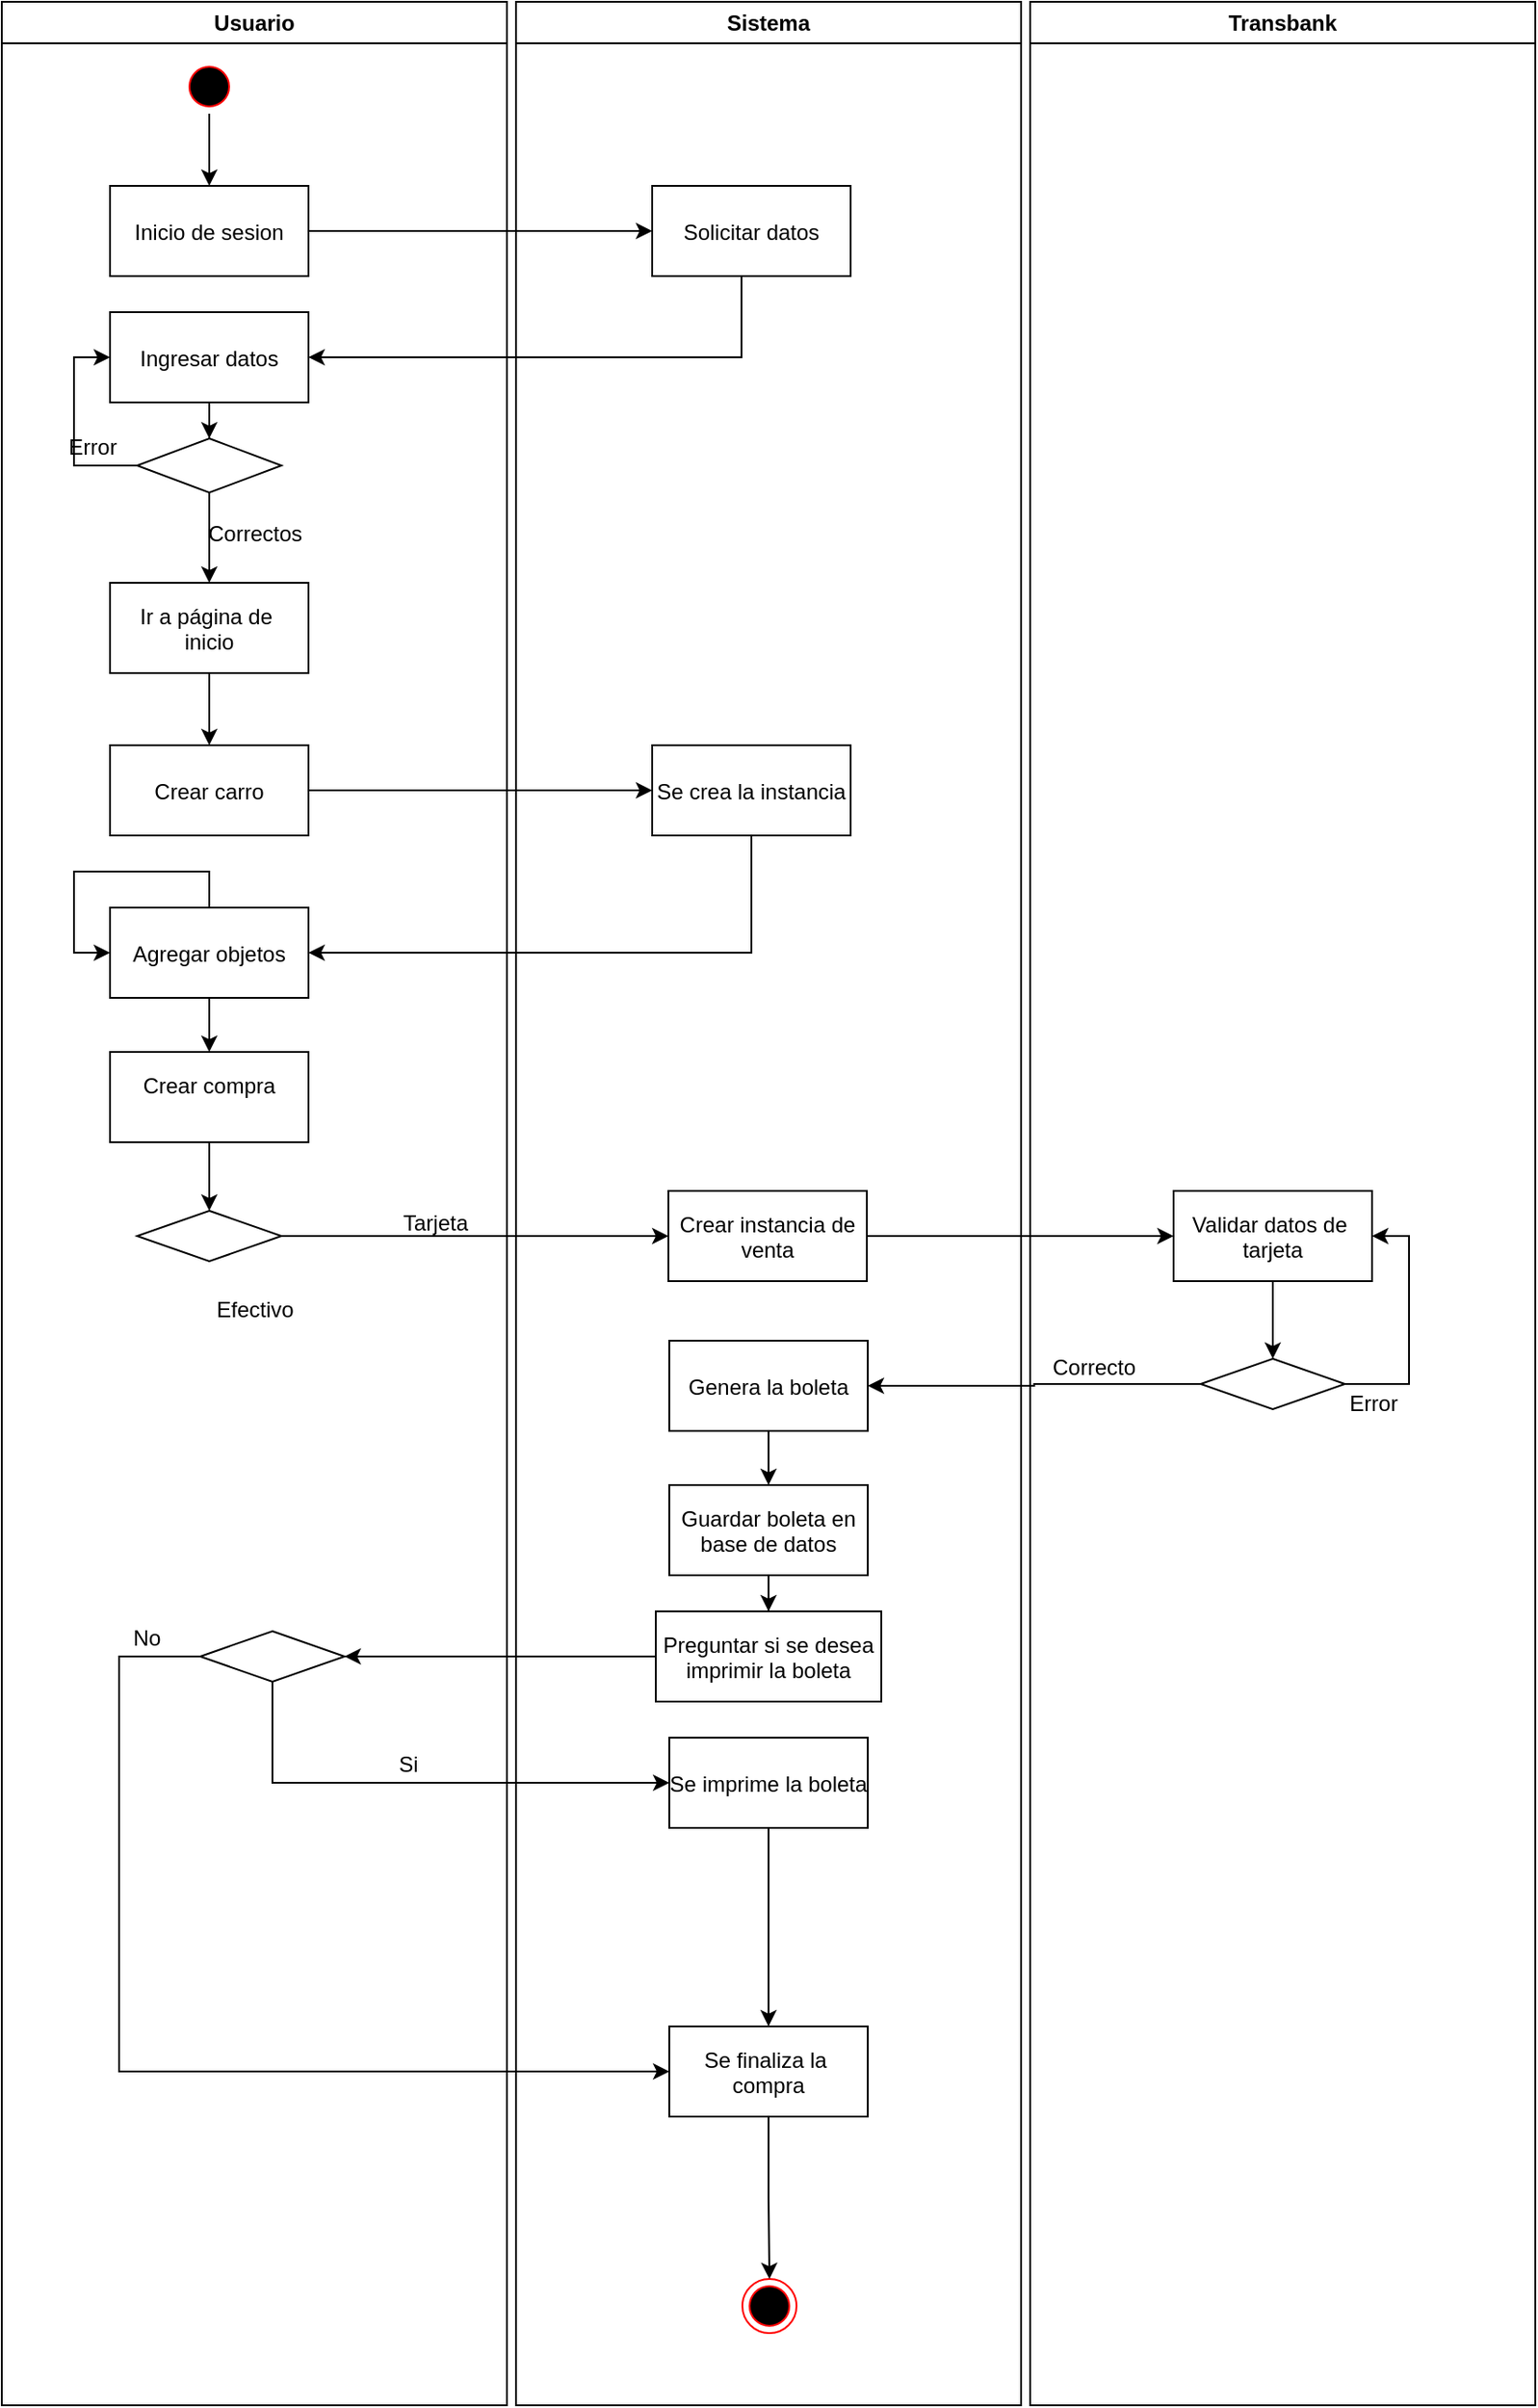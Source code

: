 <mxfile version="24.4.0" type="github">
  <diagram name="Page-1" id="e7e014a7-5840-1c2e-5031-d8a46d1fe8dd">
    <mxGraphModel dx="2390" dy="1297" grid="1" gridSize="10" guides="1" tooltips="1" connect="1" arrows="1" fold="1" page="1" pageScale="1" pageWidth="1169" pageHeight="826" background="none" math="0" shadow="0">
      <root>
        <mxCell id="0" />
        <mxCell id="1" parent="0" />
        <mxCell id="2" value="Usuario" style="swimlane;whiteSpace=wrap" parent="1" vertex="1">
          <mxGeometry x="160" y="128" width="280" height="1332" as="geometry" />
        </mxCell>
        <mxCell id="dm8hztrRnqkQC_V94ylV-48" style="edgeStyle=orthogonalEdgeStyle;rounded=0;orthogonalLoop=1;jettySize=auto;html=1;entryX=0.5;entryY=0;entryDx=0;entryDy=0;" edge="1" parent="2" source="5" target="7">
          <mxGeometry relative="1" as="geometry" />
        </mxCell>
        <mxCell id="5" value="" style="ellipse;shape=startState;fillColor=#000000;strokeColor=#ff0000;" parent="2" vertex="1">
          <mxGeometry x="100" y="32" width="30" height="30" as="geometry" />
        </mxCell>
        <mxCell id="7" value="Inicio de sesion" style="" parent="2" vertex="1">
          <mxGeometry x="60" y="102" width="110" height="50" as="geometry" />
        </mxCell>
        <mxCell id="dm8hztrRnqkQC_V94ylV-56" style="edgeStyle=orthogonalEdgeStyle;rounded=0;orthogonalLoop=1;jettySize=auto;html=1;" edge="1" parent="2" source="dm8hztrRnqkQC_V94ylV-50" target="dm8hztrRnqkQC_V94ylV-55">
          <mxGeometry relative="1" as="geometry" />
        </mxCell>
        <mxCell id="dm8hztrRnqkQC_V94ylV-50" value="Ingresar datos" style="" vertex="1" parent="2">
          <mxGeometry x="60" y="172" width="110" height="50" as="geometry" />
        </mxCell>
        <mxCell id="dm8hztrRnqkQC_V94ylV-65" style="edgeStyle=orthogonalEdgeStyle;rounded=0;orthogonalLoop=1;jettySize=auto;html=1;entryX=0.5;entryY=0;entryDx=0;entryDy=0;" edge="1" parent="2" source="dm8hztrRnqkQC_V94ylV-53" target="dm8hztrRnqkQC_V94ylV-62">
          <mxGeometry relative="1" as="geometry" />
        </mxCell>
        <mxCell id="dm8hztrRnqkQC_V94ylV-53" value="Ir a página de &#xa;inicio" style="" vertex="1" parent="2">
          <mxGeometry x="60" y="322" width="110" height="50" as="geometry" />
        </mxCell>
        <mxCell id="dm8hztrRnqkQC_V94ylV-57" style="edgeStyle=orthogonalEdgeStyle;rounded=0;orthogonalLoop=1;jettySize=auto;html=1;" edge="1" parent="2" source="dm8hztrRnqkQC_V94ylV-55" target="dm8hztrRnqkQC_V94ylV-53">
          <mxGeometry relative="1" as="geometry" />
        </mxCell>
        <mxCell id="dm8hztrRnqkQC_V94ylV-58" style="edgeStyle=orthogonalEdgeStyle;rounded=0;orthogonalLoop=1;jettySize=auto;html=1;entryX=0;entryY=0.5;entryDx=0;entryDy=0;" edge="1" parent="2" source="dm8hztrRnqkQC_V94ylV-55" target="dm8hztrRnqkQC_V94ylV-50">
          <mxGeometry relative="1" as="geometry">
            <Array as="points">
              <mxPoint x="40" y="257" />
              <mxPoint x="40" y="197" />
            </Array>
          </mxGeometry>
        </mxCell>
        <mxCell id="dm8hztrRnqkQC_V94ylV-55" value="" style="rhombus;whiteSpace=wrap;html=1;" vertex="1" parent="2">
          <mxGeometry x="75" y="242" width="80" height="30" as="geometry" />
        </mxCell>
        <mxCell id="dm8hztrRnqkQC_V94ylV-59" value="Error" style="text;html=1;align=center;verticalAlign=middle;resizable=0;points=[];autosize=1;strokeColor=none;fillColor=none;" vertex="1" parent="2">
          <mxGeometry x="25" y="232" width="50" height="30" as="geometry" />
        </mxCell>
        <mxCell id="dm8hztrRnqkQC_V94ylV-62" value="Crear carro" style="" vertex="1" parent="2">
          <mxGeometry x="60" y="412" width="110" height="50" as="geometry" />
        </mxCell>
        <mxCell id="dm8hztrRnqkQC_V94ylV-72" style="edgeStyle=orthogonalEdgeStyle;rounded=0;orthogonalLoop=1;jettySize=auto;html=1;entryX=0;entryY=0.5;entryDx=0;entryDy=0;" edge="1" parent="2" source="dm8hztrRnqkQC_V94ylV-69" target="dm8hztrRnqkQC_V94ylV-69">
          <mxGeometry relative="1" as="geometry">
            <mxPoint x="40" y="512" as="targetPoint" />
            <Array as="points">
              <mxPoint x="115" y="482" />
              <mxPoint x="40" y="482" />
              <mxPoint x="40" y="527" />
            </Array>
          </mxGeometry>
        </mxCell>
        <mxCell id="dm8hztrRnqkQC_V94ylV-74" style="edgeStyle=orthogonalEdgeStyle;rounded=0;orthogonalLoop=1;jettySize=auto;html=1;entryX=0.5;entryY=0;entryDx=0;entryDy=0;" edge="1" parent="2" source="dm8hztrRnqkQC_V94ylV-69" target="dm8hztrRnqkQC_V94ylV-73">
          <mxGeometry relative="1" as="geometry" />
        </mxCell>
        <mxCell id="dm8hztrRnqkQC_V94ylV-69" value="Agregar objetos" style="" vertex="1" parent="2">
          <mxGeometry x="60" y="502" width="110" height="50" as="geometry" />
        </mxCell>
        <mxCell id="dm8hztrRnqkQC_V94ylV-80" style="edgeStyle=orthogonalEdgeStyle;rounded=0;orthogonalLoop=1;jettySize=auto;html=1;entryX=0.5;entryY=0;entryDx=0;entryDy=0;" edge="1" parent="2" source="dm8hztrRnqkQC_V94ylV-73" target="dm8hztrRnqkQC_V94ylV-79">
          <mxGeometry relative="1" as="geometry" />
        </mxCell>
        <mxCell id="dm8hztrRnqkQC_V94ylV-73" value="Crear compra&#xa;" style="" vertex="1" parent="2">
          <mxGeometry x="60" y="582" width="110" height="50" as="geometry" />
        </mxCell>
        <mxCell id="dm8hztrRnqkQC_V94ylV-79" value="" style="rhombus;whiteSpace=wrap;html=1;" vertex="1" parent="2">
          <mxGeometry x="75" y="670" width="80" height="28" as="geometry" />
        </mxCell>
        <mxCell id="dm8hztrRnqkQC_V94ylV-82" value="Tarjeta" style="text;html=1;align=center;verticalAlign=middle;resizable=0;points=[];autosize=1;strokeColor=none;fillColor=none;" vertex="1" parent="2">
          <mxGeometry x="210" y="662" width="60" height="30" as="geometry" />
        </mxCell>
        <mxCell id="dm8hztrRnqkQC_V94ylV-99" value="" style="rhombus;whiteSpace=wrap;html=1;" vertex="1" parent="2">
          <mxGeometry x="110" y="903" width="80" height="28" as="geometry" />
        </mxCell>
        <mxCell id="dm8hztrRnqkQC_V94ylV-104" value="Si" style="text;html=1;align=center;verticalAlign=middle;resizable=0;points=[];autosize=1;strokeColor=none;fillColor=none;" vertex="1" parent="2">
          <mxGeometry x="210" y="962" width="30" height="30" as="geometry" />
        </mxCell>
        <mxCell id="dm8hztrRnqkQC_V94ylV-106" value="No" style="text;html=1;align=center;verticalAlign=middle;resizable=0;points=[];autosize=1;strokeColor=none;fillColor=none;" vertex="1" parent="2">
          <mxGeometry x="60" y="892" width="40" height="30" as="geometry" />
        </mxCell>
        <mxCell id="3" value="Sistema" style="swimlane;whiteSpace=wrap" parent="1" vertex="1">
          <mxGeometry x="445" y="128" width="280" height="1332" as="geometry" />
        </mxCell>
        <mxCell id="38" value="" style="ellipse;shape=endState;fillColor=#000000;strokeColor=#ff0000" parent="3" vertex="1">
          <mxGeometry x="125.5" y="1262" width="30" height="30" as="geometry" />
        </mxCell>
        <mxCell id="dm8hztrRnqkQC_V94ylV-46" value="Solicitar datos" style="" vertex="1" parent="3">
          <mxGeometry x="75.5" y="102" width="110" height="50" as="geometry" />
        </mxCell>
        <mxCell id="dm8hztrRnqkQC_V94ylV-67" value="Se crea la instancia" style="" vertex="1" parent="3">
          <mxGeometry x="75.5" y="412" width="110" height="50" as="geometry" />
        </mxCell>
        <mxCell id="dm8hztrRnqkQC_V94ylV-95" style="edgeStyle=orthogonalEdgeStyle;rounded=0;orthogonalLoop=1;jettySize=auto;html=1;entryX=0.5;entryY=0;entryDx=0;entryDy=0;" edge="1" parent="3" source="dm8hztrRnqkQC_V94ylV-86" target="dm8hztrRnqkQC_V94ylV-94">
          <mxGeometry relative="1" as="geometry" />
        </mxCell>
        <mxCell id="dm8hztrRnqkQC_V94ylV-86" value="Genera la boleta" style="" vertex="1" parent="3">
          <mxGeometry x="85" y="742" width="110" height="50" as="geometry" />
        </mxCell>
        <mxCell id="dm8hztrRnqkQC_V94ylV-98" style="edgeStyle=orthogonalEdgeStyle;rounded=0;orthogonalLoop=1;jettySize=auto;html=1;entryX=0.5;entryY=0;entryDx=0;entryDy=0;" edge="1" parent="3" source="dm8hztrRnqkQC_V94ylV-94" target="dm8hztrRnqkQC_V94ylV-97">
          <mxGeometry relative="1" as="geometry" />
        </mxCell>
        <mxCell id="dm8hztrRnqkQC_V94ylV-94" value="Guardar boleta en&#xa;base de datos" style="" vertex="1" parent="3">
          <mxGeometry x="85" y="822" width="110" height="50" as="geometry" />
        </mxCell>
        <mxCell id="dm8hztrRnqkQC_V94ylV-97" value="Preguntar si se desea&#xa;imprimir la boleta" style="" vertex="1" parent="3">
          <mxGeometry x="77.5" y="892" width="125" height="50" as="geometry" />
        </mxCell>
        <mxCell id="dm8hztrRnqkQC_V94ylV-108" style="edgeStyle=orthogonalEdgeStyle;rounded=0;orthogonalLoop=1;jettySize=auto;html=1;entryX=0.5;entryY=0;entryDx=0;entryDy=0;" edge="1" parent="3" source="dm8hztrRnqkQC_V94ylV-101" target="dm8hztrRnqkQC_V94ylV-83">
          <mxGeometry relative="1" as="geometry" />
        </mxCell>
        <mxCell id="dm8hztrRnqkQC_V94ylV-101" value="Se imprime la boleta" style="" vertex="1" parent="3">
          <mxGeometry x="85" y="962" width="110" height="50" as="geometry" />
        </mxCell>
        <mxCell id="dm8hztrRnqkQC_V94ylV-109" style="edgeStyle=orthogonalEdgeStyle;rounded=0;orthogonalLoop=1;jettySize=auto;html=1;entryX=0.5;entryY=0;entryDx=0;entryDy=0;" edge="1" parent="3" source="dm8hztrRnqkQC_V94ylV-83" target="38">
          <mxGeometry relative="1" as="geometry" />
        </mxCell>
        <mxCell id="dm8hztrRnqkQC_V94ylV-83" value="Se finaliza la &#xa;compra" style="" vertex="1" parent="3">
          <mxGeometry x="85" y="1122" width="110" height="50" as="geometry" />
        </mxCell>
        <mxCell id="4" value="Transbank" style="swimlane;whiteSpace=wrap;startSize=23;" parent="1" vertex="1">
          <mxGeometry x="730" y="128" width="280" height="1332" as="geometry" />
        </mxCell>
        <mxCell id="dm8hztrRnqkQC_V94ylV-75" value="Crear instancia de&#xa;venta" style="" vertex="1" parent="4">
          <mxGeometry x="-200.5" y="659" width="110" height="50" as="geometry" />
        </mxCell>
        <mxCell id="dm8hztrRnqkQC_V94ylV-78" style="edgeStyle=orthogonalEdgeStyle;rounded=0;orthogonalLoop=1;jettySize=auto;html=1;entryX=0;entryY=0.5;entryDx=0;entryDy=0;" edge="1" parent="4" source="dm8hztrRnqkQC_V94ylV-75" target="dm8hztrRnqkQC_V94ylV-77">
          <mxGeometry relative="1" as="geometry" />
        </mxCell>
        <mxCell id="dm8hztrRnqkQC_V94ylV-88" style="edgeStyle=orthogonalEdgeStyle;rounded=0;orthogonalLoop=1;jettySize=auto;html=1;entryX=0.5;entryY=0;entryDx=0;entryDy=0;" edge="1" parent="4" source="dm8hztrRnqkQC_V94ylV-77" target="dm8hztrRnqkQC_V94ylV-87">
          <mxGeometry relative="1" as="geometry" />
        </mxCell>
        <mxCell id="dm8hztrRnqkQC_V94ylV-77" value="Validar datos de &#xa;tarjeta" style="" vertex="1" parent="4">
          <mxGeometry x="79.5" y="659" width="110" height="50" as="geometry" />
        </mxCell>
        <mxCell id="dm8hztrRnqkQC_V94ylV-89" style="edgeStyle=orthogonalEdgeStyle;rounded=0;orthogonalLoop=1;jettySize=auto;html=1;entryX=1;entryY=0.5;entryDx=0;entryDy=0;" edge="1" parent="4" source="dm8hztrRnqkQC_V94ylV-87" target="dm8hztrRnqkQC_V94ylV-77">
          <mxGeometry relative="1" as="geometry">
            <Array as="points">
              <mxPoint x="210" y="766" />
              <mxPoint x="210" y="684" />
            </Array>
          </mxGeometry>
        </mxCell>
        <mxCell id="dm8hztrRnqkQC_V94ylV-87" value="" style="rhombus;whiteSpace=wrap;html=1;" vertex="1" parent="4">
          <mxGeometry x="94.5" y="752" width="80" height="28" as="geometry" />
        </mxCell>
        <mxCell id="dm8hztrRnqkQC_V94ylV-91" value="Error" style="text;html=1;align=center;verticalAlign=middle;resizable=0;points=[];autosize=1;strokeColor=none;fillColor=none;" vertex="1" parent="4">
          <mxGeometry x="165" y="762" width="50" height="30" as="geometry" />
        </mxCell>
        <mxCell id="dm8hztrRnqkQC_V94ylV-92" value="Correcto" style="text;html=1;align=center;verticalAlign=middle;resizable=0;points=[];autosize=1;strokeColor=none;fillColor=none;" vertex="1" parent="4">
          <mxGeometry y="742" width="70" height="30" as="geometry" />
        </mxCell>
        <mxCell id="dm8hztrRnqkQC_V94ylV-47" style="edgeStyle=orthogonalEdgeStyle;rounded=0;orthogonalLoop=1;jettySize=auto;html=1;entryX=0;entryY=0.5;entryDx=0;entryDy=0;" edge="1" parent="1" source="7" target="dm8hztrRnqkQC_V94ylV-46">
          <mxGeometry relative="1" as="geometry" />
        </mxCell>
        <mxCell id="dm8hztrRnqkQC_V94ylV-52" style="edgeStyle=orthogonalEdgeStyle;rounded=0;orthogonalLoop=1;jettySize=auto;html=1;entryX=1;entryY=0.5;entryDx=0;entryDy=0;" edge="1" parent="1" source="dm8hztrRnqkQC_V94ylV-46" target="dm8hztrRnqkQC_V94ylV-50">
          <mxGeometry relative="1" as="geometry">
            <Array as="points">
              <mxPoint x="570" y="325" />
            </Array>
          </mxGeometry>
        </mxCell>
        <mxCell id="dm8hztrRnqkQC_V94ylV-61" value="Correctos" style="text;html=1;align=center;verticalAlign=middle;resizable=0;points=[];autosize=1;strokeColor=none;fillColor=none;" vertex="1" parent="1">
          <mxGeometry x="260" y="408" width="80" height="30" as="geometry" />
        </mxCell>
        <mxCell id="dm8hztrRnqkQC_V94ylV-68" style="edgeStyle=orthogonalEdgeStyle;rounded=0;orthogonalLoop=1;jettySize=auto;html=1;entryX=0;entryY=0.5;entryDx=0;entryDy=0;" edge="1" parent="1" source="dm8hztrRnqkQC_V94ylV-62" target="dm8hztrRnqkQC_V94ylV-67">
          <mxGeometry relative="1" as="geometry" />
        </mxCell>
        <mxCell id="dm8hztrRnqkQC_V94ylV-70" style="edgeStyle=orthogonalEdgeStyle;rounded=0;orthogonalLoop=1;jettySize=auto;html=1;entryX=1;entryY=0.5;entryDx=0;entryDy=0;" edge="1" parent="1" source="dm8hztrRnqkQC_V94ylV-67" target="dm8hztrRnqkQC_V94ylV-69">
          <mxGeometry relative="1" as="geometry">
            <Array as="points">
              <mxPoint x="575" y="655" />
            </Array>
          </mxGeometry>
        </mxCell>
        <mxCell id="dm8hztrRnqkQC_V94ylV-81" style="edgeStyle=orthogonalEdgeStyle;rounded=0;orthogonalLoop=1;jettySize=auto;html=1;entryX=0;entryY=0.5;entryDx=0;entryDy=0;" edge="1" parent="1" source="dm8hztrRnqkQC_V94ylV-79" target="dm8hztrRnqkQC_V94ylV-75">
          <mxGeometry relative="1" as="geometry" />
        </mxCell>
        <mxCell id="dm8hztrRnqkQC_V94ylV-85" value="Efectivo" style="text;html=1;align=center;verticalAlign=middle;resizable=0;points=[];autosize=1;strokeColor=none;fillColor=none;" vertex="1" parent="1">
          <mxGeometry x="265" y="838" width="70" height="30" as="geometry" />
        </mxCell>
        <mxCell id="dm8hztrRnqkQC_V94ylV-90" style="edgeStyle=orthogonalEdgeStyle;rounded=0;orthogonalLoop=1;jettySize=auto;html=1;entryX=1;entryY=0.5;entryDx=0;entryDy=0;" edge="1" parent="1" source="dm8hztrRnqkQC_V94ylV-87" target="dm8hztrRnqkQC_V94ylV-86">
          <mxGeometry relative="1" as="geometry" />
        </mxCell>
        <mxCell id="dm8hztrRnqkQC_V94ylV-100" style="edgeStyle=orthogonalEdgeStyle;rounded=0;orthogonalLoop=1;jettySize=auto;html=1;entryX=1;entryY=0.5;entryDx=0;entryDy=0;" edge="1" parent="1" source="dm8hztrRnqkQC_V94ylV-97" target="dm8hztrRnqkQC_V94ylV-99">
          <mxGeometry relative="1" as="geometry" />
        </mxCell>
        <mxCell id="dm8hztrRnqkQC_V94ylV-102" style="edgeStyle=orthogonalEdgeStyle;rounded=0;orthogonalLoop=1;jettySize=auto;html=1;entryX=0;entryY=0.5;entryDx=0;entryDy=0;" edge="1" parent="1" source="dm8hztrRnqkQC_V94ylV-99" target="dm8hztrRnqkQC_V94ylV-101">
          <mxGeometry relative="1" as="geometry">
            <mxPoint x="510" y="1160" as="targetPoint" />
            <Array as="points">
              <mxPoint x="310" y="1115" />
            </Array>
          </mxGeometry>
        </mxCell>
        <mxCell id="dm8hztrRnqkQC_V94ylV-103" style="edgeStyle=orthogonalEdgeStyle;rounded=0;orthogonalLoop=1;jettySize=auto;html=1;entryX=0;entryY=0.5;entryDx=0;entryDy=0;" edge="1" parent="1" source="dm8hztrRnqkQC_V94ylV-99" target="dm8hztrRnqkQC_V94ylV-83">
          <mxGeometry relative="1" as="geometry">
            <Array as="points">
              <mxPoint x="225" y="1045" />
              <mxPoint x="225" y="1275" />
            </Array>
          </mxGeometry>
        </mxCell>
      </root>
    </mxGraphModel>
  </diagram>
</mxfile>
